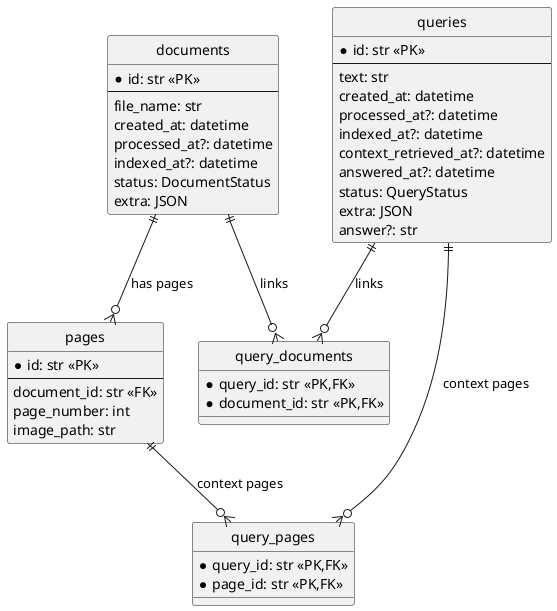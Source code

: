 @startuml erd
hide circle

entity "documents" as Document {
* id: str <<PK>>
--
file_name: str
created_at: datetime
processed_at?: datetime
indexed_at?: datetime
status: DocumentStatus
extra: JSON
}

entity "pages" as Page {
* id: str <<PK>>
--
document_id: str <<FK>>
page_number: int
image_path: str
}

entity "queries" as Query {
* id: str <<PK>>
--
text: str
created_at: datetime
processed_at?: datetime
indexed_at?: datetime
context_retrieved_at?: datetime
answered_at?: datetime
status: QueryStatus
extra: JSON
answer?: str
}

entity "query_documents" as QueryDocument {
* query_id: str <<PK,FK>>
* document_id: str <<PK,FK>>
}

entity "query_pages" as QueryPage {
* query_id: str <<PK,FK>>
* page_id: str <<PK,FK>>
}

Document ||--o{ Page           : has pages
Query    ||--o{ QueryDocument : links
Document ||--o{ QueryDocument : links
Query    ||--o{ QueryPage     : context pages
Page     ||--o{ QueryPage     : context pages
@enduml
